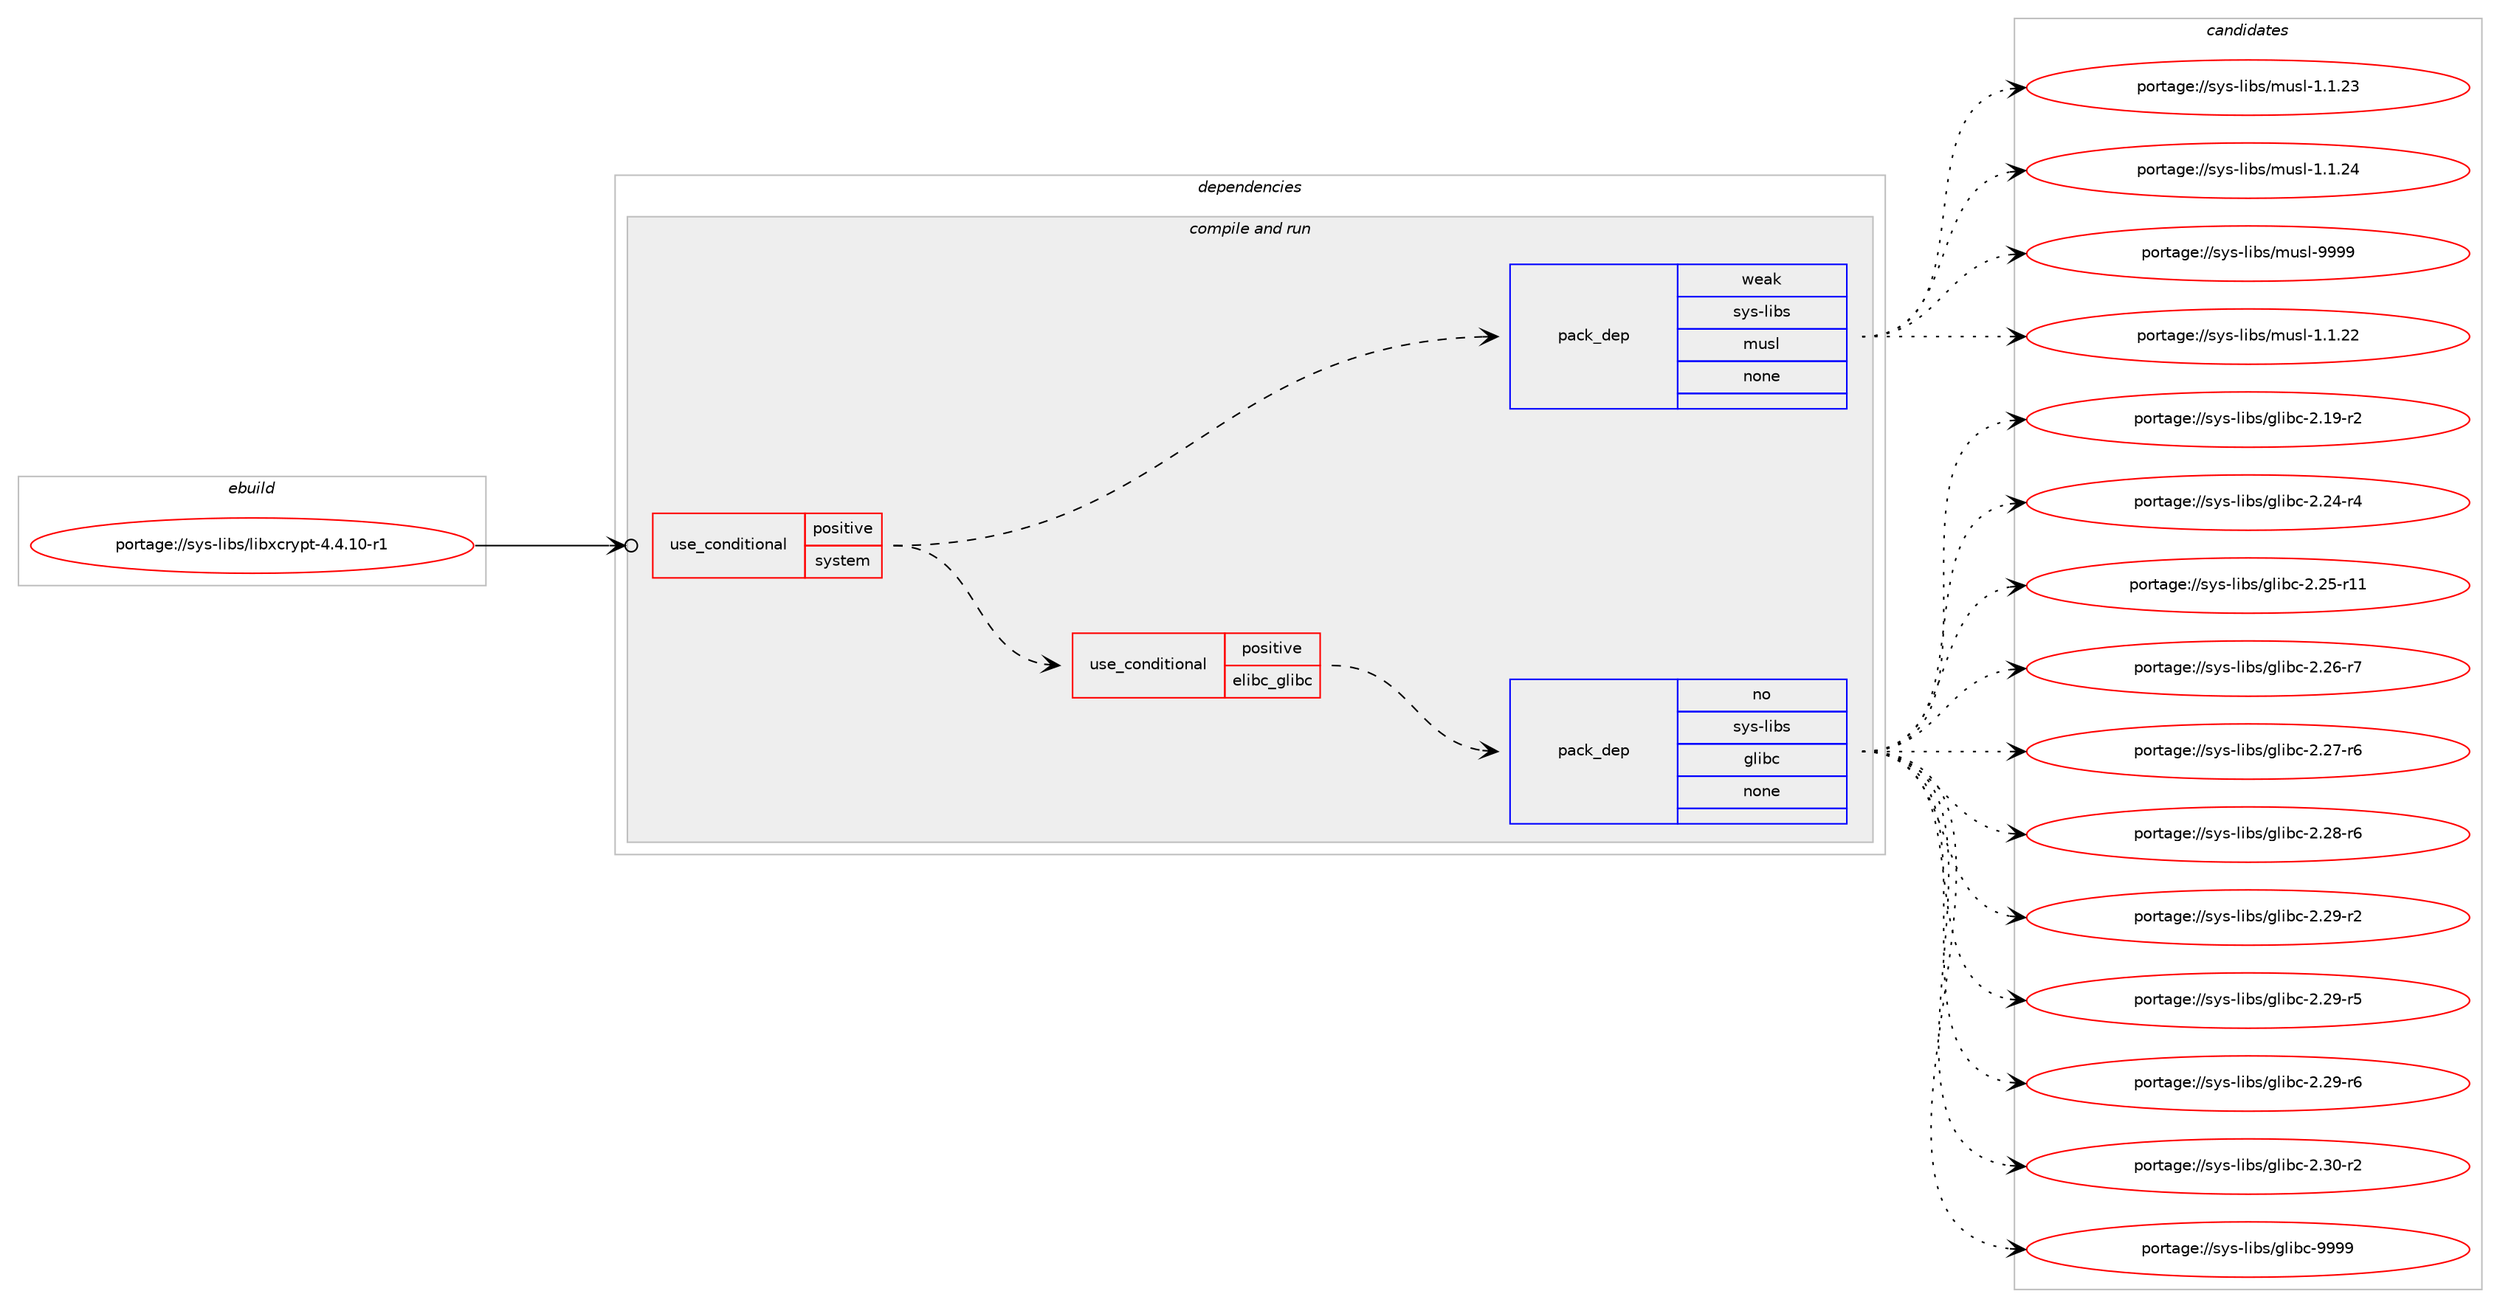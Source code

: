 digraph prolog {

# *************
# Graph options
# *************

newrank=true;
concentrate=true;
compound=true;
graph [rankdir=LR,fontname=Helvetica,fontsize=10,ranksep=1.5];#, ranksep=2.5, nodesep=0.2];
edge  [arrowhead=vee];
node  [fontname=Helvetica,fontsize=10];

# **********
# The ebuild
# **********

subgraph cluster_leftcol {
color=gray;
rank=same;
label=<<i>ebuild</i>>;
id [label="portage://sys-libs/libxcrypt-4.4.10-r1", color=red, width=4, href="../sys-libs/libxcrypt-4.4.10-r1.svg"];
}

# ****************
# The dependencies
# ****************

subgraph cluster_midcol {
color=gray;
label=<<i>dependencies</i>>;
subgraph cluster_compile {
fillcolor="#eeeeee";
style=filled;
label=<<i>compile</i>>;
}
subgraph cluster_compileandrun {
fillcolor="#eeeeee";
style=filled;
label=<<i>compile and run</i>>;
subgraph cond104475 {
dependency431851 [label=<<TABLE BORDER="0" CELLBORDER="1" CELLSPACING="0" CELLPADDING="4"><TR><TD ROWSPAN="3" CELLPADDING="10">use_conditional</TD></TR><TR><TD>positive</TD></TR><TR><TD>system</TD></TR></TABLE>>, shape=none, color=red];
subgraph cond104476 {
dependency431852 [label=<<TABLE BORDER="0" CELLBORDER="1" CELLSPACING="0" CELLPADDING="4"><TR><TD ROWSPAN="3" CELLPADDING="10">use_conditional</TD></TR><TR><TD>positive</TD></TR><TR><TD>elibc_glibc</TD></TR></TABLE>>, shape=none, color=red];
subgraph pack320088 {
dependency431853 [label=<<TABLE BORDER="0" CELLBORDER="1" CELLSPACING="0" CELLPADDING="4" WIDTH="220"><TR><TD ROWSPAN="6" CELLPADDING="30">pack_dep</TD></TR><TR><TD WIDTH="110">no</TD></TR><TR><TD>sys-libs</TD></TR><TR><TD>glibc</TD></TR><TR><TD>none</TD></TR><TR><TD></TD></TR></TABLE>>, shape=none, color=blue];
}
dependency431852:e -> dependency431853:w [weight=20,style="dashed",arrowhead="vee"];
}
dependency431851:e -> dependency431852:w [weight=20,style="dashed",arrowhead="vee"];
subgraph pack320089 {
dependency431854 [label=<<TABLE BORDER="0" CELLBORDER="1" CELLSPACING="0" CELLPADDING="4" WIDTH="220"><TR><TD ROWSPAN="6" CELLPADDING="30">pack_dep</TD></TR><TR><TD WIDTH="110">weak</TD></TR><TR><TD>sys-libs</TD></TR><TR><TD>musl</TD></TR><TR><TD>none</TD></TR><TR><TD></TD></TR></TABLE>>, shape=none, color=blue];
}
dependency431851:e -> dependency431854:w [weight=20,style="dashed",arrowhead="vee"];
}
id:e -> dependency431851:w [weight=20,style="solid",arrowhead="odotvee"];
}
subgraph cluster_run {
fillcolor="#eeeeee";
style=filled;
label=<<i>run</i>>;
}
}

# **************
# The candidates
# **************

subgraph cluster_choices {
rank=same;
color=gray;
label=<<i>candidates</i>>;

subgraph choice320088 {
color=black;
nodesep=1;
choiceportage115121115451081059811547103108105989945504649574511450 [label="portage://sys-libs/glibc-2.19-r2", color=red, width=4,href="../sys-libs/glibc-2.19-r2.svg"];
choiceportage115121115451081059811547103108105989945504650524511452 [label="portage://sys-libs/glibc-2.24-r4", color=red, width=4,href="../sys-libs/glibc-2.24-r4.svg"];
choiceportage11512111545108105981154710310810598994550465053451144949 [label="portage://sys-libs/glibc-2.25-r11", color=red, width=4,href="../sys-libs/glibc-2.25-r11.svg"];
choiceportage115121115451081059811547103108105989945504650544511455 [label="portage://sys-libs/glibc-2.26-r7", color=red, width=4,href="../sys-libs/glibc-2.26-r7.svg"];
choiceportage115121115451081059811547103108105989945504650554511454 [label="portage://sys-libs/glibc-2.27-r6", color=red, width=4,href="../sys-libs/glibc-2.27-r6.svg"];
choiceportage115121115451081059811547103108105989945504650564511454 [label="portage://sys-libs/glibc-2.28-r6", color=red, width=4,href="../sys-libs/glibc-2.28-r6.svg"];
choiceportage115121115451081059811547103108105989945504650574511450 [label="portage://sys-libs/glibc-2.29-r2", color=red, width=4,href="../sys-libs/glibc-2.29-r2.svg"];
choiceportage115121115451081059811547103108105989945504650574511453 [label="portage://sys-libs/glibc-2.29-r5", color=red, width=4,href="../sys-libs/glibc-2.29-r5.svg"];
choiceportage115121115451081059811547103108105989945504650574511454 [label="portage://sys-libs/glibc-2.29-r6", color=red, width=4,href="../sys-libs/glibc-2.29-r6.svg"];
choiceportage115121115451081059811547103108105989945504651484511450 [label="portage://sys-libs/glibc-2.30-r2", color=red, width=4,href="../sys-libs/glibc-2.30-r2.svg"];
choiceportage11512111545108105981154710310810598994557575757 [label="portage://sys-libs/glibc-9999", color=red, width=4,href="../sys-libs/glibc-9999.svg"];
dependency431853:e -> choiceportage115121115451081059811547103108105989945504649574511450:w [style=dotted,weight="100"];
dependency431853:e -> choiceportage115121115451081059811547103108105989945504650524511452:w [style=dotted,weight="100"];
dependency431853:e -> choiceportage11512111545108105981154710310810598994550465053451144949:w [style=dotted,weight="100"];
dependency431853:e -> choiceportage115121115451081059811547103108105989945504650544511455:w [style=dotted,weight="100"];
dependency431853:e -> choiceportage115121115451081059811547103108105989945504650554511454:w [style=dotted,weight="100"];
dependency431853:e -> choiceportage115121115451081059811547103108105989945504650564511454:w [style=dotted,weight="100"];
dependency431853:e -> choiceportage115121115451081059811547103108105989945504650574511450:w [style=dotted,weight="100"];
dependency431853:e -> choiceportage115121115451081059811547103108105989945504650574511453:w [style=dotted,weight="100"];
dependency431853:e -> choiceportage115121115451081059811547103108105989945504650574511454:w [style=dotted,weight="100"];
dependency431853:e -> choiceportage115121115451081059811547103108105989945504651484511450:w [style=dotted,weight="100"];
dependency431853:e -> choiceportage11512111545108105981154710310810598994557575757:w [style=dotted,weight="100"];
}
subgraph choice320089 {
color=black;
nodesep=1;
choiceportage11512111545108105981154710911711510845494649465050 [label="portage://sys-libs/musl-1.1.22", color=red, width=4,href="../sys-libs/musl-1.1.22.svg"];
choiceportage11512111545108105981154710911711510845494649465051 [label="portage://sys-libs/musl-1.1.23", color=red, width=4,href="../sys-libs/musl-1.1.23.svg"];
choiceportage11512111545108105981154710911711510845494649465052 [label="portage://sys-libs/musl-1.1.24", color=red, width=4,href="../sys-libs/musl-1.1.24.svg"];
choiceportage1151211154510810598115471091171151084557575757 [label="portage://sys-libs/musl-9999", color=red, width=4,href="../sys-libs/musl-9999.svg"];
dependency431854:e -> choiceportage11512111545108105981154710911711510845494649465050:w [style=dotted,weight="100"];
dependency431854:e -> choiceportage11512111545108105981154710911711510845494649465051:w [style=dotted,weight="100"];
dependency431854:e -> choiceportage11512111545108105981154710911711510845494649465052:w [style=dotted,weight="100"];
dependency431854:e -> choiceportage1151211154510810598115471091171151084557575757:w [style=dotted,weight="100"];
}
}

}
